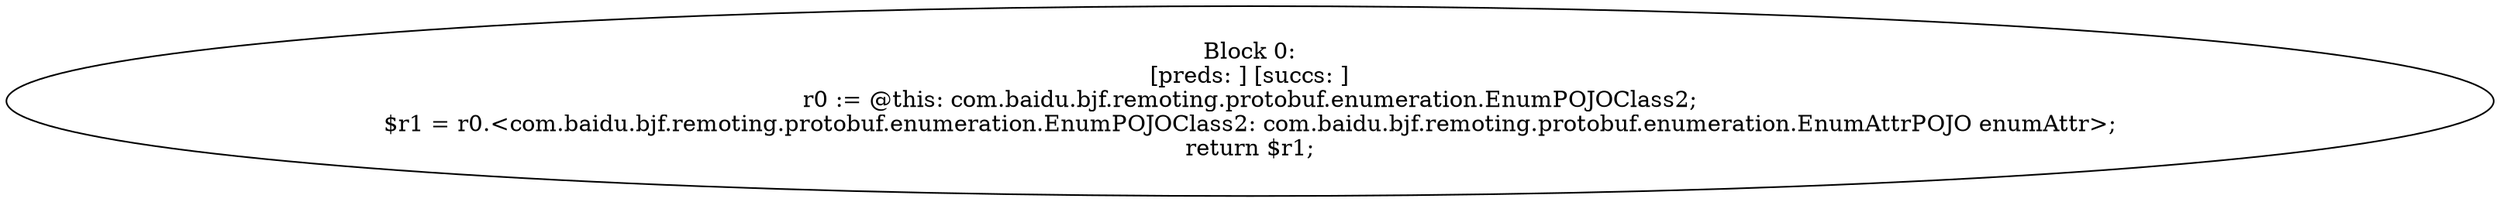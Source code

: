 digraph "unitGraph" {
    "Block 0:
[preds: ] [succs: ]
r0 := @this: com.baidu.bjf.remoting.protobuf.enumeration.EnumPOJOClass2;
$r1 = r0.<com.baidu.bjf.remoting.protobuf.enumeration.EnumPOJOClass2: com.baidu.bjf.remoting.protobuf.enumeration.EnumAttrPOJO enumAttr>;
return $r1;
"
}
